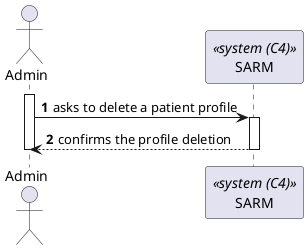 @startuml process-view
autonumber

actor "Admin" as adm
participant "SARM" as sarm <<system (C4)>>

activate adm
    adm -> sarm : asks to delete a patient profile
    activate sarm
        sarm --> adm : confirms the profile deletion
    deactivate sarm
deactivate adm

@endum
